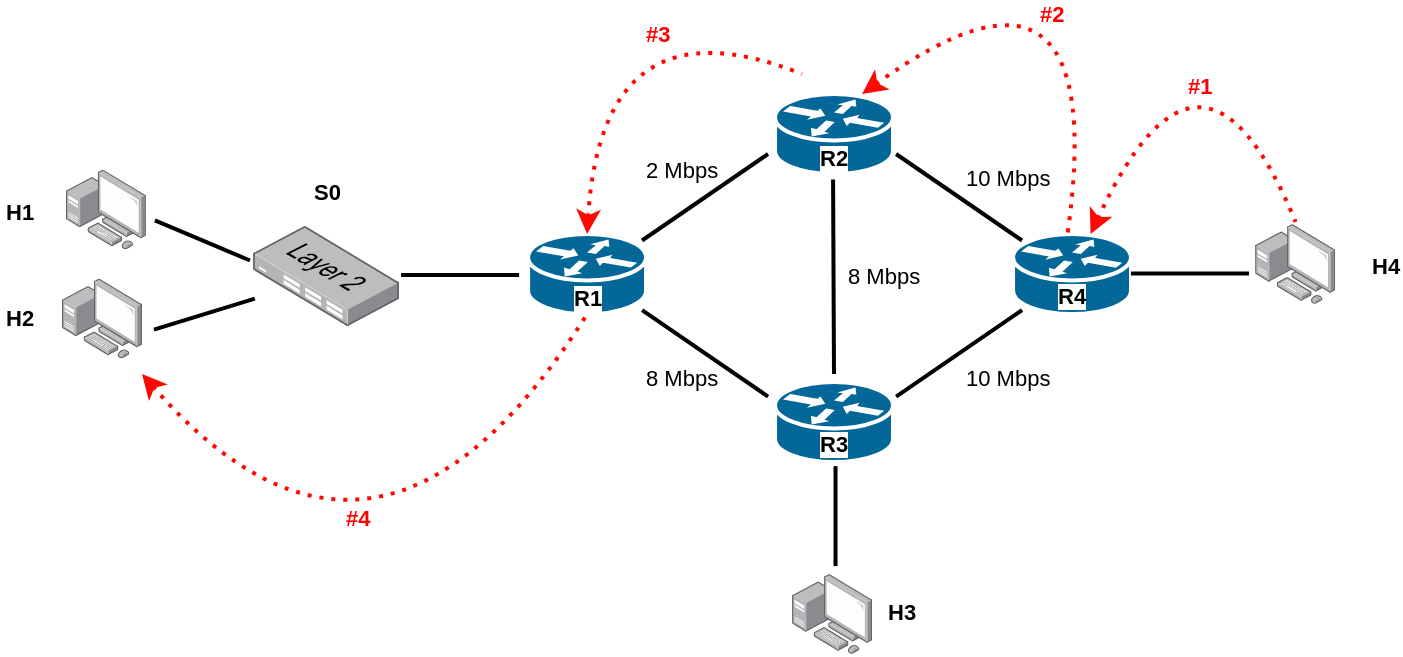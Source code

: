 <mxfile version="24.2.3" type="device">
  <diagram name="Page-1" id="5a9Aye-OBmcY47f61F3O">
    <mxGraphModel dx="1271" dy="1400" grid="1" gridSize="10" guides="1" tooltips="1" connect="1" arrows="1" fold="1" page="1" pageScale="1" pageWidth="850" pageHeight="1100" math="0" shadow="0">
      <root>
        <mxCell id="0" />
        <mxCell id="1" parent="0" />
        <mxCell id="LNFngEFD3K__uHo2SMug-1" value="" style="shape=mxgraph.cisco.routers.router;html=1;pointerEvents=1;dashed=0;fillColor=#036897;strokeColor=#ffffff;strokeWidth=2;verticalLabelPosition=bottom;verticalAlign=top;align=center;outlineConnect=0;" vertex="1" parent="1">
          <mxGeometry x="466.53" y="254" width="58.96" height="40.06" as="geometry" />
        </mxCell>
        <mxCell id="LNFngEFD3K__uHo2SMug-2" value="" style="shape=mxgraph.cisco.routers.router;html=1;pointerEvents=1;dashed=0;fillColor=#036897;strokeColor=#ffffff;strokeWidth=2;verticalLabelPosition=bottom;verticalAlign=top;align=center;outlineConnect=0;" vertex="1" parent="1">
          <mxGeometry x="343.05" y="179.97" width="58.96" height="40.06" as="geometry" />
        </mxCell>
        <mxCell id="LNFngEFD3K__uHo2SMug-3" value="" style="shape=mxgraph.cisco.routers.router;html=1;pointerEvents=1;dashed=0;fillColor=#036897;strokeColor=#ffffff;strokeWidth=2;verticalLabelPosition=bottom;verticalAlign=top;align=center;outlineConnect=0;" vertex="1" parent="1">
          <mxGeometry x="585.53" y="180" width="58.96" height="40.03" as="geometry" />
        </mxCell>
        <mxCell id="LNFngEFD3K__uHo2SMug-4" value="" style="shape=mxgraph.cisco.routers.router;html=1;pointerEvents=1;dashed=0;fillColor=#036897;strokeColor=#ffffff;strokeWidth=2;verticalLabelPosition=bottom;verticalAlign=top;align=center;outlineConnect=0;" vertex="1" parent="1">
          <mxGeometry x="466.53" y="110" width="58.96" height="40.06" as="geometry" />
        </mxCell>
        <mxCell id="LNFngEFD3K__uHo2SMug-5" value="" style="image;points=[];aspect=fixed;html=1;align=center;shadow=0;dashed=0;image=img/lib/allied_telesis/switch/Switch_24_port_L2.svg;" vertex="1" parent="1">
          <mxGeometry x="205.53" y="175.97" width="73.03" height="50.06" as="geometry" />
        </mxCell>
        <mxCell id="LNFngEFD3K__uHo2SMug-6" style="edgeStyle=orthogonalEdgeStyle;rounded=0;orthogonalLoop=1;jettySize=auto;html=1;endArrow=none;endFill=0;strokeWidth=2;exitX=0.984;exitY=0.449;exitDx=0;exitDy=0;exitPerimeter=0;" edge="1" parent="1">
          <mxGeometry relative="1" as="geometry">
            <mxPoint x="279.55" y="200.49" as="sourcePoint" />
            <mxPoint x="338.55" y="200.49" as="targetPoint" />
          </mxGeometry>
        </mxCell>
        <mxCell id="LNFngEFD3K__uHo2SMug-7" style="edgeStyle=orthogonalEdgeStyle;rounded=0;orthogonalLoop=1;jettySize=auto;html=1;endArrow=none;endFill=0;strokeWidth=2;exitX=0.984;exitY=0.449;exitDx=0;exitDy=0;exitPerimeter=0;" edge="1" parent="1">
          <mxGeometry relative="1" as="geometry">
            <mxPoint x="644.49" y="199.71" as="sourcePoint" />
            <mxPoint x="703.49" y="199.71" as="targetPoint" />
          </mxGeometry>
        </mxCell>
        <mxCell id="LNFngEFD3K__uHo2SMug-8" value="" style="image;points=[];aspect=fixed;html=1;align=center;shadow=0;dashed=0;image=img/lib/allied_telesis/computer_and_terminals/Personal_Computer_with_Server.svg;" vertex="1" parent="1">
          <mxGeometry x="475.04" y="350" width="40" height="40" as="geometry" />
        </mxCell>
        <mxCell id="LNFngEFD3K__uHo2SMug-9" value="" style="image;points=[];aspect=fixed;html=1;align=center;shadow=0;dashed=0;image=img/lib/allied_telesis/computer_and_terminals/Personal_Computer_with_Server.svg;" vertex="1" parent="1">
          <mxGeometry x="706.55" y="174.97" width="40.06" height="40.06" as="geometry" />
        </mxCell>
        <mxCell id="LNFngEFD3K__uHo2SMug-10" value="&lt;b&gt;H3&lt;/b&gt;" style="edgeLabel;resizable=0;html=1;;align=left;verticalAlign=bottom;" connectable="0" vertex="1" parent="1">
          <mxGeometry x="520.506" y="377.004" as="geometry" />
        </mxCell>
        <mxCell id="LNFngEFD3K__uHo2SMug-11" value="&lt;b&gt;H4&lt;/b&gt;" style="edgeLabel;resizable=0;html=1;;align=left;verticalAlign=bottom;" connectable="0" vertex="1" parent="1">
          <mxGeometry x="763.486" y="204.944" as="geometry" />
        </mxCell>
        <mxCell id="LNFngEFD3K__uHo2SMug-12" value="" style="image;points=[];aspect=fixed;html=1;align=center;shadow=0;dashed=0;image=img/lib/allied_telesis/computer_and_terminals/Personal_Computer_with_Server.svg;" vertex="1" parent="1">
          <mxGeometry x="111.96" y="147.76" width="40" height="40" as="geometry" />
        </mxCell>
        <mxCell id="LNFngEFD3K__uHo2SMug-13" value="" style="image;points=[];aspect=fixed;html=1;align=center;shadow=0;dashed=0;image=img/lib/allied_telesis/computer_and_terminals/Personal_Computer_with_Server.svg;" vertex="1" parent="1">
          <mxGeometry x="110.0" y="202.24" width="40" height="40" as="geometry" />
        </mxCell>
        <mxCell id="LNFngEFD3K__uHo2SMug-14" value="&lt;b&gt;H1&lt;/b&gt;" style="edgeLabel;resizable=0;html=1;;align=left;verticalAlign=bottom;" connectable="0" vertex="1" parent="1">
          <mxGeometry x="79.996" y="177.274" as="geometry" />
        </mxCell>
        <mxCell id="LNFngEFD3K__uHo2SMug-15" value="&lt;b&gt;H2&lt;/b&gt;" style="edgeLabel;resizable=0;html=1;;align=left;verticalAlign=bottom;" connectable="0" vertex="1" parent="1">
          <mxGeometry x="79.996" y="230.274" as="geometry" />
        </mxCell>
        <mxCell id="LNFngEFD3K__uHo2SMug-16" value="" style="endArrow=none;html=1;rounded=0;exitX=1.055;exitY=0.611;exitDx=0;exitDy=0;exitPerimeter=0;endFill=0;strokeWidth=2;" edge="1" parent="1">
          <mxGeometry relative="1" as="geometry">
            <mxPoint x="156.47" y="173.19" as="sourcePoint" />
            <mxPoint x="203.97" y="193.24" as="targetPoint" />
          </mxGeometry>
        </mxCell>
        <mxCell id="LNFngEFD3K__uHo2SMug-17" value="" style="endArrow=none;html=1;rounded=0;exitX=1.055;exitY=0.611;exitDx=0;exitDy=0;exitPerimeter=0;endFill=0;strokeWidth=2;entryX=-0.018;entryY=0.674;entryDx=0;entryDy=0;entryPerimeter=0;" edge="1" parent="1">
          <mxGeometry relative="1" as="geometry">
            <mxPoint x="155.97" y="227.79" as="sourcePoint" />
            <mxPoint x="206.44" y="212.31" as="targetPoint" />
          </mxGeometry>
        </mxCell>
        <mxCell id="LNFngEFD3K__uHo2SMug-18" value="&lt;b&gt;R1&lt;/b&gt;" style="edgeLabel;resizable=0;html=1;;align=left;verticalAlign=bottom;" connectable="0" vertex="1" parent="1">
          <mxGeometry x="364.026" y="220.034" as="geometry" />
        </mxCell>
        <mxCell id="LNFngEFD3K__uHo2SMug-19" value="&lt;b&gt;S0&lt;/b&gt;" style="edgeLabel;resizable=0;html=1;;align=left;verticalAlign=bottom;" connectable="0" vertex="1" parent="1">
          <mxGeometry x="234.026" y="167.764" as="geometry" />
        </mxCell>
        <mxCell id="LNFngEFD3K__uHo2SMug-20" value="&lt;b&gt;R2&lt;/b&gt;" style="edgeLabel;resizable=0;html=1;;align=left;verticalAlign=bottom;" connectable="0" vertex="1" parent="1">
          <mxGeometry x="487.026" y="150.004" as="geometry" />
        </mxCell>
        <mxCell id="LNFngEFD3K__uHo2SMug-21" value="&lt;b&gt;R3&lt;/b&gt;" style="edgeLabel;resizable=0;html=1;;align=left;verticalAlign=bottom;" connectable="0" vertex="1" parent="1">
          <mxGeometry x="487.026" y="293.064" as="geometry" />
        </mxCell>
        <mxCell id="LNFngEFD3K__uHo2SMug-22" value="&lt;b&gt;R4&lt;/b&gt;" style="edgeLabel;resizable=0;html=1;;align=left;verticalAlign=bottom;" connectable="0" vertex="1" parent="1">
          <mxGeometry x="605.986" y="219.034" as="geometry" />
        </mxCell>
        <mxCell id="LNFngEFD3K__uHo2SMug-23" value="" style="endArrow=none;html=1;rounded=0;strokeWidth=2;" edge="1" parent="1">
          <mxGeometry width="50" height="50" relative="1" as="geometry">
            <mxPoint x="496.77" y="346.06" as="sourcePoint" />
            <mxPoint x="496.77" y="296.06" as="targetPoint" />
          </mxGeometry>
        </mxCell>
        <mxCell id="LNFngEFD3K__uHo2SMug-24" value="" style="endArrow=none;html=1;rounded=0;endFill=0;strokeWidth=2;" edge="1" parent="1">
          <mxGeometry relative="1" as="geometry">
            <mxPoint x="463" y="140" as="sourcePoint" />
            <mxPoint x="400.02" y="183.24" as="targetPoint" />
          </mxGeometry>
        </mxCell>
        <mxCell id="LNFngEFD3K__uHo2SMug-25" value="" style="endArrow=none;html=1;rounded=0;endFill=0;strokeWidth=2;" edge="1" parent="1">
          <mxGeometry relative="1" as="geometry">
            <mxPoint x="527.03" y="140" as="sourcePoint" />
            <mxPoint x="590.01" y="183.24" as="targetPoint" />
          </mxGeometry>
        </mxCell>
        <mxCell id="LNFngEFD3K__uHo2SMug-26" value="" style="endArrow=none;html=1;rounded=0;endFill=0;strokeWidth=2;" edge="1" parent="1">
          <mxGeometry relative="1" as="geometry">
            <mxPoint x="463.03" y="261.27" as="sourcePoint" />
            <mxPoint x="400.05" y="218.03" as="targetPoint" />
          </mxGeometry>
        </mxCell>
        <mxCell id="LNFngEFD3K__uHo2SMug-27" value="" style="endArrow=none;html=1;rounded=0;endFill=0;strokeWidth=2;" edge="1" parent="1">
          <mxGeometry relative="1" as="geometry">
            <mxPoint x="527.06" y="261.27" as="sourcePoint" />
            <mxPoint x="590.04" y="218.03" as="targetPoint" />
          </mxGeometry>
        </mxCell>
        <mxCell id="LNFngEFD3K__uHo2SMug-28" value="" style="endArrow=none;html=1;rounded=0;endFill=0;strokeWidth=2;" edge="1" parent="1">
          <mxGeometry relative="1" as="geometry">
            <mxPoint x="495.54" y="152.76" as="sourcePoint" />
            <mxPoint x="496" y="250" as="targetPoint" />
          </mxGeometry>
        </mxCell>
        <mxCell id="LNFngEFD3K__uHo2SMug-29" value="8 Mbps" style="edgeLabel;resizable=0;html=1;;align=left;verticalAlign=bottom;" connectable="0" vertex="1" parent="1">
          <mxGeometry x="500.996" y="209.034" as="geometry" />
        </mxCell>
        <mxCell id="LNFngEFD3K__uHo2SMug-30" value="10 Mbps" style="edgeLabel;resizable=0;html=1;;align=left;verticalAlign=bottom;" connectable="0" vertex="1" parent="1">
          <mxGeometry x="559.996" y="160.004" as="geometry" />
        </mxCell>
        <mxCell id="LNFngEFD3K__uHo2SMug-31" value="2 Mbps" style="edgeLabel;resizable=0;html=1;;align=left;verticalAlign=bottom;" connectable="0" vertex="1" parent="1">
          <mxGeometry x="400.006" y="156.004" as="geometry" />
        </mxCell>
        <mxCell id="LNFngEFD3K__uHo2SMug-32" value="8 Mbps" style="edgeLabel;resizable=0;html=1;;align=left;verticalAlign=bottom;" connectable="0" vertex="1" parent="1">
          <mxGeometry x="400.006" y="260.004" as="geometry" />
        </mxCell>
        <mxCell id="LNFngEFD3K__uHo2SMug-33" value="10 Mbps" style="edgeLabel;resizable=0;html=1;;align=left;verticalAlign=bottom;" connectable="0" vertex="1" parent="1">
          <mxGeometry x="559.996" y="260.004" as="geometry" />
        </mxCell>
        <mxCell id="LNFngEFD3K__uHo2SMug-34" value="" style="shape=image;verticalLabelPosition=bottom;labelBackgroundColor=default;verticalAlign=top;aspect=fixed;imageAspect=0;image=https://www.freepnglogos.com/uploads/infinity-symbol-png/infinity-symbol-clipart-download-best-infinity-14.png;rotation=30;" vertex="1" parent="1">
          <mxGeometry x="175" y="172" width="16.67" height="10" as="geometry" />
        </mxCell>
        <mxCell id="LNFngEFD3K__uHo2SMug-35" value="" style="shape=image;verticalLabelPosition=bottom;labelBackgroundColor=default;verticalAlign=top;aspect=fixed;imageAspect=0;image=https://www.freepnglogos.com/uploads/infinity-symbol-png/infinity-symbol-clipart-download-best-infinity-14.png;rotation=-15;" vertex="1" parent="1">
          <mxGeometry x="174" y="222.27" width="16.67" height="10" as="geometry" />
        </mxCell>
        <mxCell id="LNFngEFD3K__uHo2SMug-36" value="" style="shape=image;verticalLabelPosition=bottom;labelBackgroundColor=default;verticalAlign=top;aspect=fixed;imageAspect=0;image=https://www.freepnglogos.com/uploads/infinity-symbol-png/infinity-symbol-clipart-download-best-infinity-14.png;rotation=0;" vertex="1" parent="1">
          <mxGeometry x="300" y="187.76" width="16.67" height="10" as="geometry" />
        </mxCell>
        <mxCell id="LNFngEFD3K__uHo2SMug-37" value="" style="shape=image;verticalLabelPosition=bottom;labelBackgroundColor=default;verticalAlign=top;aspect=fixed;imageAspect=0;image=https://www.freepnglogos.com/uploads/infinity-symbol-png/infinity-symbol-clipart-download-best-infinity-14.png;rotation=0;" vertex="1" parent="1">
          <mxGeometry x="670" y="187.76" width="16.67" height="10" as="geometry" />
        </mxCell>
        <mxCell id="LNFngEFD3K__uHo2SMug-38" value="" style="shape=image;verticalLabelPosition=bottom;labelBackgroundColor=default;verticalAlign=top;aspect=fixed;imageAspect=0;image=https://www.freepnglogos.com/uploads/infinity-symbol-png/infinity-symbol-clipart-download-best-infinity-14.png;rotation=0;" vertex="1" parent="1">
          <mxGeometry x="503.84" y="320" width="16.67" height="10" as="geometry" />
        </mxCell>
        <mxCell id="LNFngEFD3K__uHo2SMug-39" value="" style="curved=1;endArrow=none;html=1;rounded=0;dashed=1;dashPattern=1 2;fillColor=#f8cecc;strokeColor=#ff0800;strokeWidth=2;startArrow=classic;startFill=1;endFill=0;" edge="1" parent="1">
          <mxGeometry width="50" height="50" relative="1" as="geometry">
            <mxPoint x="150" y="250" as="sourcePoint" />
            <mxPoint x="372.56" y="220.03" as="targetPoint" />
            <Array as="points">
              <mxPoint x="268.04" y="385.43" />
            </Array>
          </mxGeometry>
        </mxCell>
        <mxCell id="LNFngEFD3K__uHo2SMug-42" value="" style="curved=1;endArrow=none;html=1;rounded=0;dashed=1;dashPattern=1 2;fillColor=#f8cecc;strokeColor=#ff0800;strokeWidth=2;entryX=0.506;entryY=-0.023;entryDx=0;entryDy=0;entryPerimeter=0;startArrow=classic;startFill=1;endFill=0;" edge="1" parent="1" source="LNFngEFD3K__uHo2SMug-3" target="LNFngEFD3K__uHo2SMug-9">
          <mxGeometry width="50" height="50" relative="1" as="geometry">
            <mxPoint x="644.49" y="136.21" as="sourcePoint" />
            <mxPoint x="743" y="202.24" as="targetPoint" />
            <Array as="points">
              <mxPoint x="680" y="60" />
            </Array>
          </mxGeometry>
        </mxCell>
        <mxCell id="LNFngEFD3K__uHo2SMug-43" value="" style="curved=1;endArrow=none;html=1;rounded=0;dashed=1;dashPattern=1 2;fillColor=#f8cecc;strokeColor=#ff0800;strokeWidth=2;startArrow=classic;startFill=1;endFill=0;" edge="1" parent="1">
          <mxGeometry width="50" height="50" relative="1" as="geometry">
            <mxPoint x="510.04" y="110" as="sourcePoint" />
            <mxPoint x="612.789" y="180" as="targetPoint" />
            <Array as="points">
              <mxPoint x="635" y="20" />
            </Array>
          </mxGeometry>
        </mxCell>
        <mxCell id="LNFngEFD3K__uHo2SMug-44" value="&lt;b&gt;#4&lt;/b&gt;" style="edgeLabel;resizable=0;html=1;;align=left;verticalAlign=bottom;fontColor=#ff0000;" connectable="0" vertex="1" parent="1">
          <mxGeometry x="249.996" y="330.004" as="geometry" />
        </mxCell>
        <mxCell id="LNFngEFD3K__uHo2SMug-47" value="&lt;b&gt;#2&lt;/b&gt;" style="edgeLabel;resizable=0;html=1;;align=left;verticalAlign=bottom;fontColor=#ff0000;" connectable="0" vertex="1" parent="1">
          <mxGeometry x="596.986" y="78.004" as="geometry" />
        </mxCell>
        <mxCell id="LNFngEFD3K__uHo2SMug-48" value="&lt;b&gt;#1&lt;/b&gt;" style="edgeLabel;resizable=0;html=1;;align=left;verticalAlign=bottom;fontColor=#ff0000;" connectable="0" vertex="1" parent="1">
          <mxGeometry x="670.996" y="114.004" as="geometry" />
        </mxCell>
        <mxCell id="LNFngEFD3K__uHo2SMug-49" value="" style="curved=1;endArrow=none;html=1;rounded=0;dashed=1;dashPattern=1 2;fillColor=#f8cecc;strokeColor=#ff0800;strokeWidth=2;startArrow=classic;startFill=1;endFill=0;exitX=0.5;exitY=0;exitDx=0;exitDy=0;exitPerimeter=0;" edge="1" parent="1" source="LNFngEFD3K__uHo2SMug-2">
          <mxGeometry width="50" height="50" relative="1" as="geometry">
            <mxPoint x="300" y="77.76" as="sourcePoint" />
            <mxPoint x="480" y="100" as="targetPoint" />
            <Array as="points">
              <mxPoint x="380" y="60" />
            </Array>
          </mxGeometry>
        </mxCell>
        <mxCell id="LNFngEFD3K__uHo2SMug-50" value="&lt;b&gt;#3&lt;/b&gt;" style="edgeLabel;resizable=0;html=1;;align=left;verticalAlign=bottom;fontColor=#ff0000;" connectable="0" vertex="1" parent="1">
          <mxGeometry x="400.006" y="88.004" as="geometry" />
        </mxCell>
      </root>
    </mxGraphModel>
  </diagram>
</mxfile>

